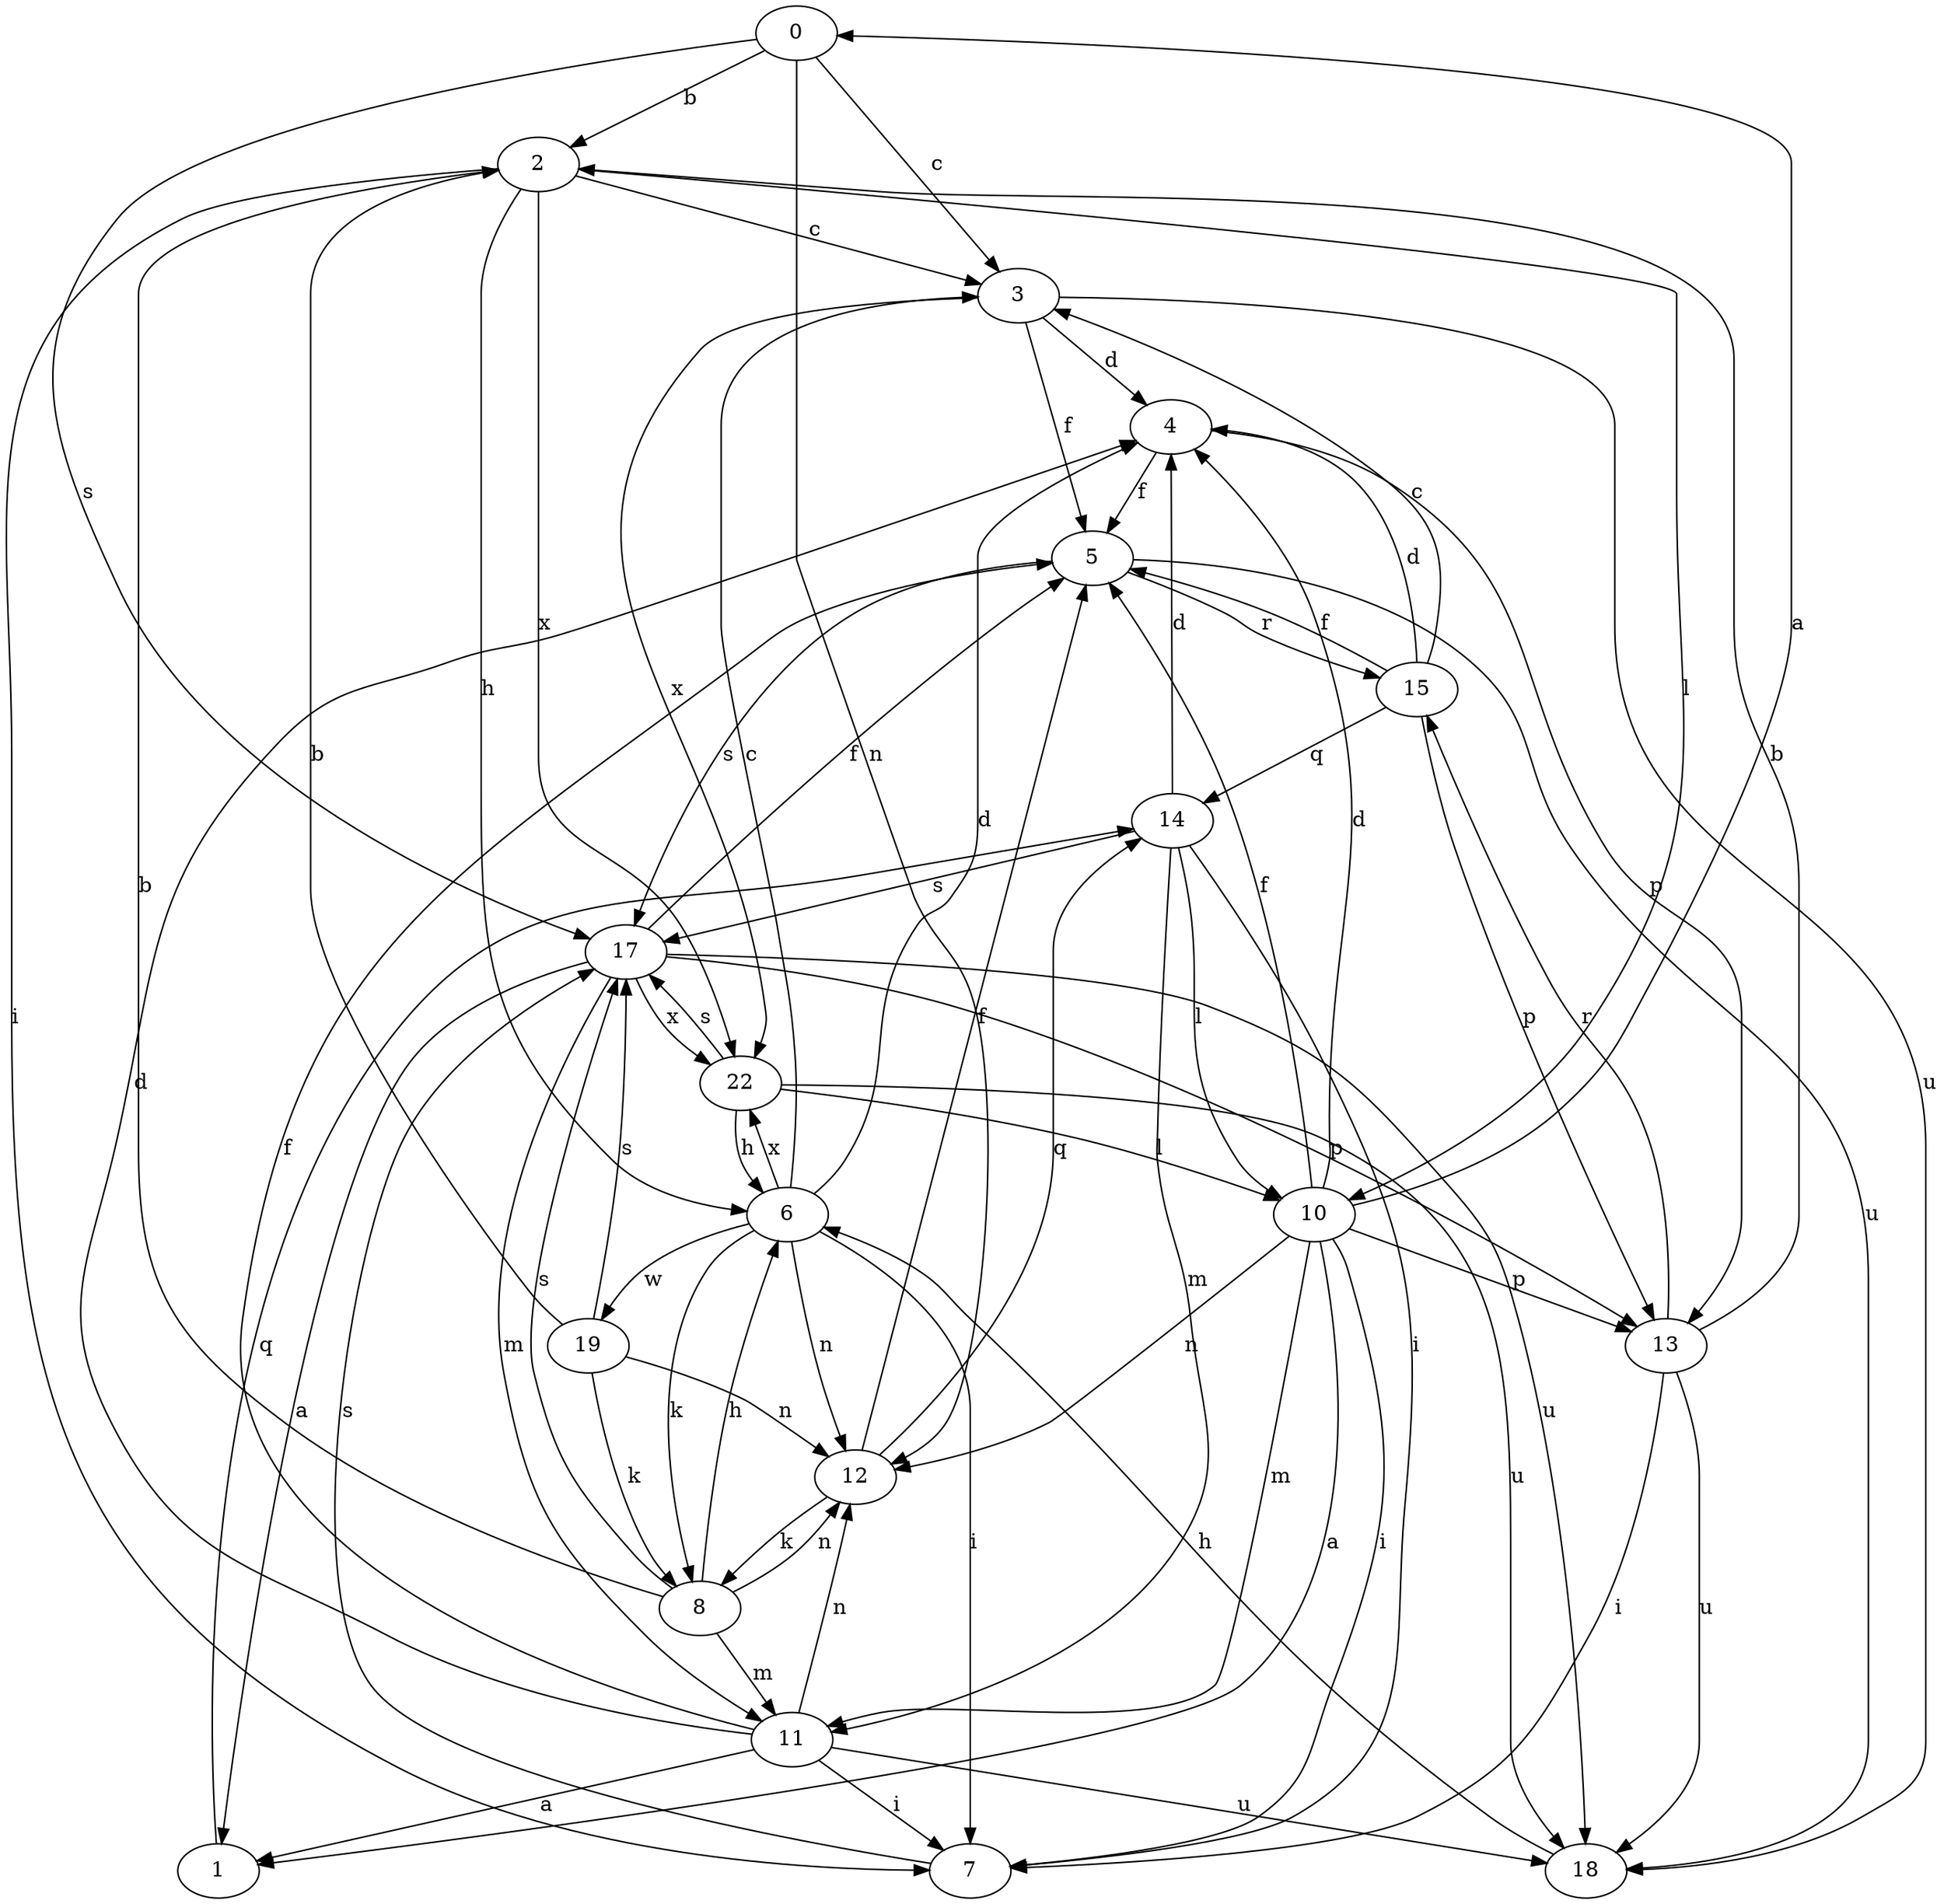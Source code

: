 strict digraph  {
0;
1;
2;
3;
4;
5;
6;
7;
8;
10;
11;
12;
13;
14;
15;
17;
18;
19;
22;
0 -> 2  [label=b];
0 -> 3  [label=c];
0 -> 12  [label=n];
0 -> 17  [label=s];
1 -> 14  [label=q];
2 -> 3  [label=c];
2 -> 6  [label=h];
2 -> 7  [label=i];
2 -> 10  [label=l];
2 -> 22  [label=x];
3 -> 4  [label=d];
3 -> 5  [label=f];
3 -> 18  [label=u];
3 -> 22  [label=x];
4 -> 5  [label=f];
4 -> 13  [label=p];
5 -> 15  [label=r];
5 -> 17  [label=s];
5 -> 18  [label=u];
6 -> 3  [label=c];
6 -> 4  [label=d];
6 -> 7  [label=i];
6 -> 8  [label=k];
6 -> 12  [label=n];
6 -> 19  [label=w];
6 -> 22  [label=x];
7 -> 17  [label=s];
8 -> 2  [label=b];
8 -> 6  [label=h];
8 -> 11  [label=m];
8 -> 12  [label=n];
8 -> 17  [label=s];
10 -> 0  [label=a];
10 -> 1  [label=a];
10 -> 4  [label=d];
10 -> 5  [label=f];
10 -> 7  [label=i];
10 -> 11  [label=m];
10 -> 12  [label=n];
10 -> 13  [label=p];
11 -> 1  [label=a];
11 -> 4  [label=d];
11 -> 5  [label=f];
11 -> 7  [label=i];
11 -> 12  [label=n];
11 -> 18  [label=u];
12 -> 5  [label=f];
12 -> 8  [label=k];
12 -> 14  [label=q];
13 -> 2  [label=b];
13 -> 7  [label=i];
13 -> 15  [label=r];
13 -> 18  [label=u];
14 -> 4  [label=d];
14 -> 7  [label=i];
14 -> 10  [label=l];
14 -> 11  [label=m];
14 -> 17  [label=s];
15 -> 3  [label=c];
15 -> 4  [label=d];
15 -> 5  [label=f];
15 -> 13  [label=p];
15 -> 14  [label=q];
17 -> 1  [label=a];
17 -> 5  [label=f];
17 -> 11  [label=m];
17 -> 13  [label=p];
17 -> 18  [label=u];
17 -> 22  [label=x];
18 -> 6  [label=h];
19 -> 2  [label=b];
19 -> 8  [label=k];
19 -> 12  [label=n];
19 -> 17  [label=s];
22 -> 6  [label=h];
22 -> 10  [label=l];
22 -> 17  [label=s];
22 -> 18  [label=u];
}
